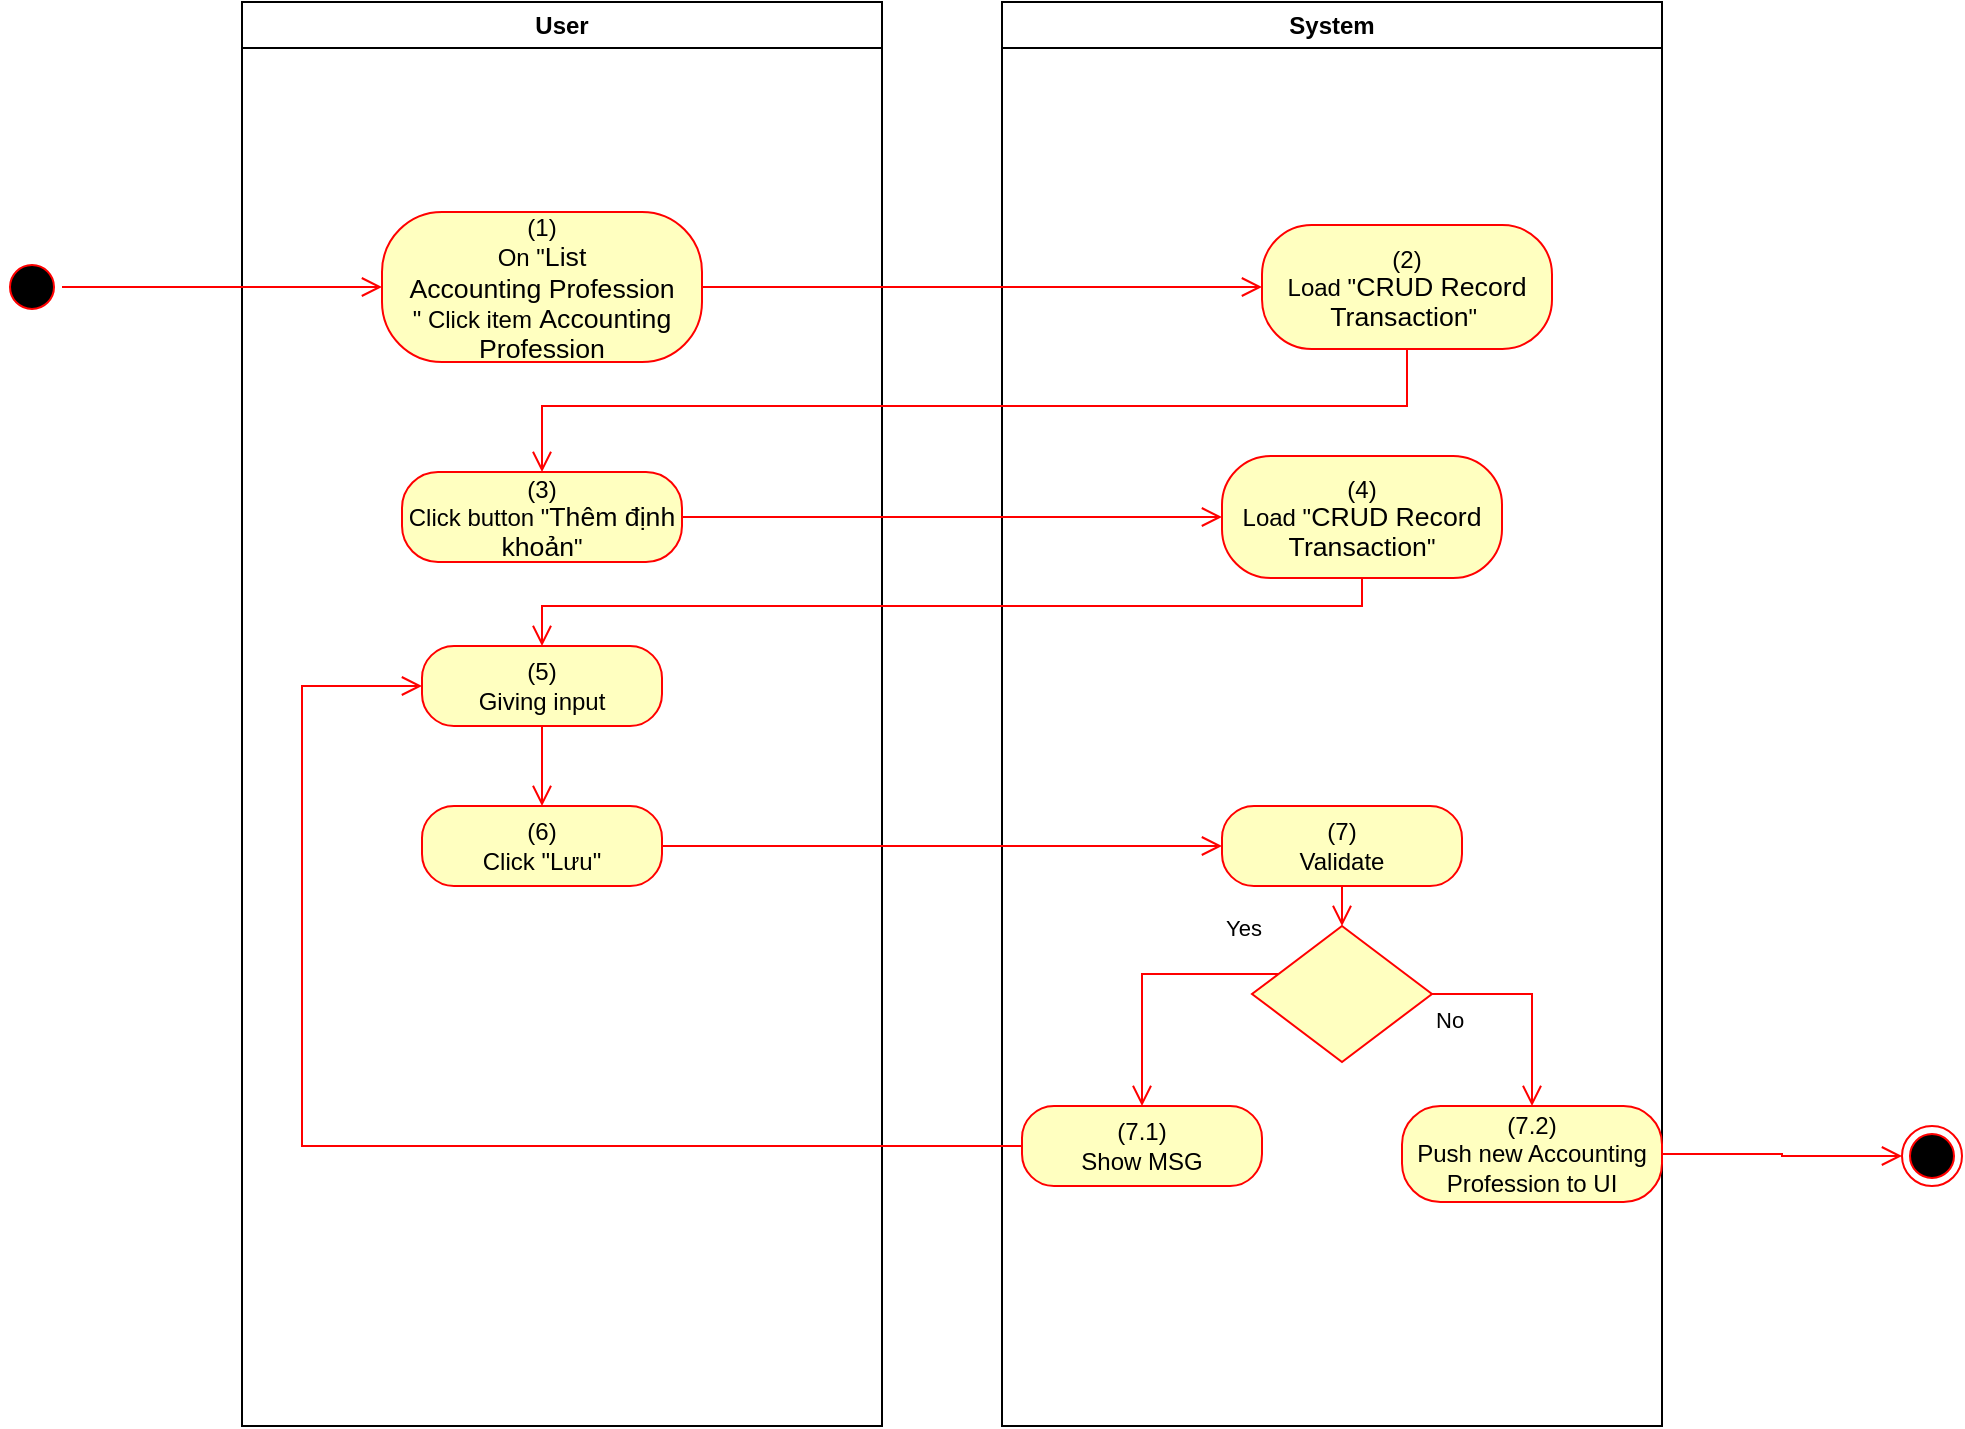 <mxfile version="15.4.0" type="device"><diagram id="2my26uL4BEBiOzl3dnRH" name="Page-1"><mxGraphModel dx="1086" dy="806" grid="1" gridSize="10" guides="1" tooltips="1" connect="1" arrows="1" fold="1" page="1" pageScale="1" pageWidth="850" pageHeight="1100" math="0" shadow="0"><root><mxCell id="0"/><mxCell id="1" parent="0"/><mxCell id="7N44VAQrCOMsISrkYI1G-1" value="User" style="swimlane;whiteSpace=wrap" vertex="1" parent="1"><mxGeometry x="140" y="128" width="320" height="712" as="geometry"><mxRectangle x="120" y="128" width="60" height="23" as="alternateBounds"/></mxGeometry></mxCell><mxCell id="7N44VAQrCOMsISrkYI1G-2" value="(1)&lt;br style=&quot;padding: 0px ; margin: 0px&quot;&gt;On &quot;&lt;span style=&quot;font-family: &amp;#34;arial&amp;#34; , sans-serif ; font-size: 13.333px&quot;&gt;List&lt;/span&gt;&lt;br style=&quot;font-family: &amp;#34;arial&amp;#34; , sans-serif ; font-size: 13.333px&quot;&gt;&lt;span style=&quot;font-family: &amp;#34;arial&amp;#34; , sans-serif ; font-size: 13.333px&quot;&gt;Accounting Profession&lt;/span&gt;&lt;br&gt;&quot; Click item&lt;span lang=&quot;EN-GB&quot; style=&quot;font-size: 10pt ; line-height: 14.267px ; font-family: &amp;#34;arial&amp;#34; , sans-serif&quot;&gt;&amp;nbsp;Accounting Profession&lt;/span&gt;" style="rounded=1;whiteSpace=wrap;html=1;arcSize=40;fontColor=#000000;fillColor=#ffffc0;strokeColor=#ff0000;" vertex="1" parent="7N44VAQrCOMsISrkYI1G-1"><mxGeometry x="70" y="105" width="160" height="75" as="geometry"/></mxCell><mxCell id="7N44VAQrCOMsISrkYI1G-3" value="(3)&lt;br&gt;Click button &quot;&lt;span lang=&quot;EN-GB&quot; style=&quot;font-size: 10.0pt ; line-height: 107% ; font-family: &amp;#34;arial&amp;#34; , sans-serif&quot;&gt;Thêm định khoản&lt;/span&gt;&quot;" style="rounded=1;whiteSpace=wrap;html=1;arcSize=40;fontColor=#000000;fillColor=#ffffc0;strokeColor=#ff0000;" vertex="1" parent="7N44VAQrCOMsISrkYI1G-1"><mxGeometry x="80" y="235" width="140" height="45" as="geometry"/></mxCell><mxCell id="7N44VAQrCOMsISrkYI1G-4" value="(6)&lt;br&gt;Click &quot;Lưu&quot;" style="rounded=1;whiteSpace=wrap;html=1;arcSize=40;fontColor=#000000;fillColor=#ffffc0;strokeColor=#ff0000;" vertex="1" parent="7N44VAQrCOMsISrkYI1G-1"><mxGeometry x="90" y="402" width="120" height="40" as="geometry"/></mxCell><mxCell id="7N44VAQrCOMsISrkYI1G-5" value="(5)&lt;br&gt;Giving input" style="rounded=1;whiteSpace=wrap;html=1;arcSize=40;fontColor=#000000;fillColor=#ffffc0;strokeColor=#ff0000;" vertex="1" parent="7N44VAQrCOMsISrkYI1G-1"><mxGeometry x="90" y="322" width="120" height="40" as="geometry"/></mxCell><mxCell id="7N44VAQrCOMsISrkYI1G-6" value="" style="edgeStyle=orthogonalEdgeStyle;html=1;verticalAlign=bottom;endArrow=open;endSize=8;strokeColor=#ff0000;rounded=0;entryX=0.5;entryY=0;entryDx=0;entryDy=0;" edge="1" parent="7N44VAQrCOMsISrkYI1G-1" source="7N44VAQrCOMsISrkYI1G-5" target="7N44VAQrCOMsISrkYI1G-4"><mxGeometry relative="1" as="geometry"><mxPoint x="330" y="402" as="targetPoint"/></mxGeometry></mxCell><mxCell id="7N44VAQrCOMsISrkYI1G-7" value="System" style="swimlane;whiteSpace=wrap;startSize=23;" vertex="1" parent="1"><mxGeometry x="520" y="128" width="330" height="712" as="geometry"/></mxCell><mxCell id="7N44VAQrCOMsISrkYI1G-8" value="(2)&lt;br&gt;Load &quot;&lt;span lang=&quot;EN-GB&quot; style=&quot;font-size: 10.0pt ; line-height: 107% ; font-family: &amp;#34;arial&amp;#34; , sans-serif&quot;&gt;CRUD Record&lt;br/&gt;Transaction&lt;/span&gt;&quot;&amp;nbsp;" style="rounded=1;whiteSpace=wrap;html=1;arcSize=40;fontColor=#000000;fillColor=#ffffc0;strokeColor=#ff0000;" vertex="1" parent="7N44VAQrCOMsISrkYI1G-7"><mxGeometry x="130" y="111.5" width="145" height="62" as="geometry"/></mxCell><mxCell id="7N44VAQrCOMsISrkYI1G-9" value="(7)&lt;br&gt;Validate" style="rounded=1;whiteSpace=wrap;html=1;arcSize=40;fontColor=#000000;fillColor=#ffffc0;strokeColor=#ff0000;" vertex="1" parent="7N44VAQrCOMsISrkYI1G-7"><mxGeometry x="110" y="402" width="120" height="40" as="geometry"/></mxCell><mxCell id="7N44VAQrCOMsISrkYI1G-10" value="" style="edgeStyle=orthogonalEdgeStyle;html=1;verticalAlign=bottom;endArrow=open;endSize=8;strokeColor=#ff0000;rounded=0;entryX=0.5;entryY=0;entryDx=0;entryDy=0;" edge="1" parent="7N44VAQrCOMsISrkYI1G-7" source="7N44VAQrCOMsISrkYI1G-9" target="7N44VAQrCOMsISrkYI1G-11"><mxGeometry relative="1" as="geometry"><mxPoint x="165" y="442" as="targetPoint"/></mxGeometry></mxCell><mxCell id="7N44VAQrCOMsISrkYI1G-11" value="" style="rhombus;whiteSpace=wrap;html=1;fillColor=#ffffc0;strokeColor=#ff0000;" vertex="1" parent="7N44VAQrCOMsISrkYI1G-7"><mxGeometry x="125" y="462" width="90" height="68" as="geometry"/></mxCell><mxCell id="7N44VAQrCOMsISrkYI1G-12" value="No" style="edgeStyle=orthogonalEdgeStyle;html=1;align=left;verticalAlign=top;endArrow=open;endSize=8;strokeColor=#ff0000;rounded=0;exitX=1;exitY=0.5;exitDx=0;exitDy=0;" edge="1" parent="7N44VAQrCOMsISrkYI1G-7" source="7N44VAQrCOMsISrkYI1G-11" target="7N44VAQrCOMsISrkYI1G-13"><mxGeometry x="-1" relative="1" as="geometry"><mxPoint x="170" y="552" as="targetPoint"/></mxGeometry></mxCell><mxCell id="7N44VAQrCOMsISrkYI1G-13" value="(7.2)&lt;br&gt;Push new Accounting Profession to UI" style="rounded=1;whiteSpace=wrap;html=1;arcSize=40;fontColor=#000000;fillColor=#ffffc0;strokeColor=#ff0000;" vertex="1" parent="7N44VAQrCOMsISrkYI1G-7"><mxGeometry x="200" y="552" width="130" height="48" as="geometry"/></mxCell><mxCell id="7N44VAQrCOMsISrkYI1G-16" value="(7.1)&lt;br&gt;Show MSG" style="rounded=1;whiteSpace=wrap;html=1;arcSize=40;fontColor=#000000;fillColor=#ffffc0;strokeColor=#ff0000;" vertex="1" parent="7N44VAQrCOMsISrkYI1G-7"><mxGeometry x="10" y="552" width="120" height="40" as="geometry"/></mxCell><mxCell id="7N44VAQrCOMsISrkYI1G-17" value="Yes" style="edgeStyle=orthogonalEdgeStyle;html=1;align=left;verticalAlign=bottom;endArrow=open;endSize=8;strokeColor=#ff0000;rounded=0;entryX=0.5;entryY=0;entryDx=0;entryDy=0;" edge="1" parent="7N44VAQrCOMsISrkYI1G-7" source="7N44VAQrCOMsISrkYI1G-11" target="7N44VAQrCOMsISrkYI1G-16"><mxGeometry x="-0.579" y="-14" relative="1" as="geometry"><mxPoint x="70" y="552" as="targetPoint"/><Array as="points"><mxPoint x="70" y="486"/></Array><mxPoint as="offset"/></mxGeometry></mxCell><mxCell id="7N44VAQrCOMsISrkYI1G-18" value="(4)&lt;br&gt;Load &quot;&lt;span lang=&quot;EN-GB&quot; style=&quot;font-size: 10.0pt ; line-height: 107% ; font-family: &amp;#34;arial&amp;#34; , sans-serif&quot;&gt;CRUD Record&lt;br/&gt;Transaction&lt;/span&gt;&quot;" style="rounded=1;whiteSpace=wrap;html=1;arcSize=40;fontColor=#000000;fillColor=#ffffc0;strokeColor=#ff0000;" vertex="1" parent="7N44VAQrCOMsISrkYI1G-7"><mxGeometry x="110" y="227" width="140" height="61" as="geometry"/></mxCell><mxCell id="7N44VAQrCOMsISrkYI1G-19" value="" style="ellipse;html=1;shape=startState;fillColor=#000000;strokeColor=#ff0000;" vertex="1" parent="1"><mxGeometry x="20" y="255.5" width="30" height="30" as="geometry"/></mxCell><mxCell id="7N44VAQrCOMsISrkYI1G-20" value="" style="edgeStyle=orthogonalEdgeStyle;html=1;verticalAlign=bottom;endArrow=open;endSize=8;strokeColor=#ff0000;rounded=0;entryX=0;entryY=0.5;entryDx=0;entryDy=0;" edge="1" parent="1" source="7N44VAQrCOMsISrkYI1G-19" target="7N44VAQrCOMsISrkYI1G-2"><mxGeometry relative="1" as="geometry"><mxPoint x="200" y="253" as="targetPoint"/></mxGeometry></mxCell><mxCell id="7N44VAQrCOMsISrkYI1G-21" value="" style="edgeStyle=orthogonalEdgeStyle;html=1;verticalAlign=bottom;endArrow=open;endSize=8;strokeColor=#ff0000;rounded=0;entryX=0;entryY=0.5;entryDx=0;entryDy=0;" edge="1" parent="1" source="7N44VAQrCOMsISrkYI1G-2" target="7N44VAQrCOMsISrkYI1G-8"><mxGeometry relative="1" as="geometry"><mxPoint x="600" y="271" as="targetPoint"/></mxGeometry></mxCell><mxCell id="7N44VAQrCOMsISrkYI1G-22" value="" style="edgeStyle=orthogonalEdgeStyle;html=1;verticalAlign=bottom;endArrow=open;endSize=8;strokeColor=#ff0000;rounded=0;entryX=0.5;entryY=0;entryDx=0;entryDy=0;" edge="1" parent="1" source="7N44VAQrCOMsISrkYI1G-8" target="7N44VAQrCOMsISrkYI1G-3"><mxGeometry relative="1" as="geometry"><mxPoint x="685" y="350" as="targetPoint"/><Array as="points"><mxPoint x="723" y="330"/><mxPoint x="290" y="330"/></Array></mxGeometry></mxCell><mxCell id="7N44VAQrCOMsISrkYI1G-23" value="" style="edgeStyle=orthogonalEdgeStyle;html=1;verticalAlign=bottom;endArrow=open;endSize=8;strokeColor=#ff0000;rounded=0;entryX=0;entryY=0.5;entryDx=0;entryDy=0;" edge="1" parent="1" source="7N44VAQrCOMsISrkYI1G-4" target="7N44VAQrCOMsISrkYI1G-9"><mxGeometry relative="1" as="geometry"><mxPoint x="280" y="570" as="targetPoint"/></mxGeometry></mxCell><mxCell id="7N44VAQrCOMsISrkYI1G-24" value="" style="ellipse;html=1;shape=endState;fillColor=#000000;strokeColor=#ff0000;" vertex="1" parent="1"><mxGeometry x="970" y="690" width="30" height="30" as="geometry"/></mxCell><mxCell id="7N44VAQrCOMsISrkYI1G-25" value="" style="edgeStyle=orthogonalEdgeStyle;html=1;verticalAlign=bottom;endArrow=open;endSize=8;strokeColor=#ff0000;rounded=0;exitX=1;exitY=0.5;exitDx=0;exitDy=0;entryX=0;entryY=0.5;entryDx=0;entryDy=0;" edge="1" parent="1" source="7N44VAQrCOMsISrkYI1G-13" target="7N44VAQrCOMsISrkYI1G-24"><mxGeometry relative="1" as="geometry"><mxPoint x="965" y="704" as="targetPoint"/><mxPoint x="845" y="785" as="sourcePoint"/></mxGeometry></mxCell><mxCell id="7N44VAQrCOMsISrkYI1G-26" value="" style="edgeStyle=orthogonalEdgeStyle;html=1;verticalAlign=bottom;endArrow=open;endSize=8;strokeColor=#ff0000;rounded=0;entryX=0;entryY=0.5;entryDx=0;entryDy=0;" edge="1" parent="1" source="7N44VAQrCOMsISrkYI1G-16" target="7N44VAQrCOMsISrkYI1G-5"><mxGeometry relative="1" as="geometry"><mxPoint x="590" y="780" as="targetPoint"/><Array as="points"><mxPoint x="170" y="700"/><mxPoint x="170" y="470"/></Array></mxGeometry></mxCell><mxCell id="7N44VAQrCOMsISrkYI1G-27" value="" style="edgeStyle=orthogonalEdgeStyle;html=1;verticalAlign=bottom;endArrow=open;endSize=8;strokeColor=#ff0000;rounded=0;entryX=0;entryY=0.5;entryDx=0;entryDy=0;" edge="1" parent="1" source="7N44VAQrCOMsISrkYI1G-3" target="7N44VAQrCOMsISrkYI1G-18"><mxGeometry relative="1" as="geometry"><mxPoint x="280" y="463" as="targetPoint"/></mxGeometry></mxCell><mxCell id="7N44VAQrCOMsISrkYI1G-28" value="" style="edgeStyle=orthogonalEdgeStyle;html=1;verticalAlign=bottom;endArrow=open;endSize=8;strokeColor=#ff0000;rounded=0;entryX=0.5;entryY=0;entryDx=0;entryDy=0;" edge="1" parent="1" source="7N44VAQrCOMsISrkYI1G-18" target="7N44VAQrCOMsISrkYI1G-5"><mxGeometry relative="1" as="geometry"><mxPoint x="690" y="460" as="targetPoint"/><Array as="points"><mxPoint x="700" y="430"/><mxPoint x="290" y="430"/></Array></mxGeometry></mxCell></root></mxGraphModel></diagram></mxfile>